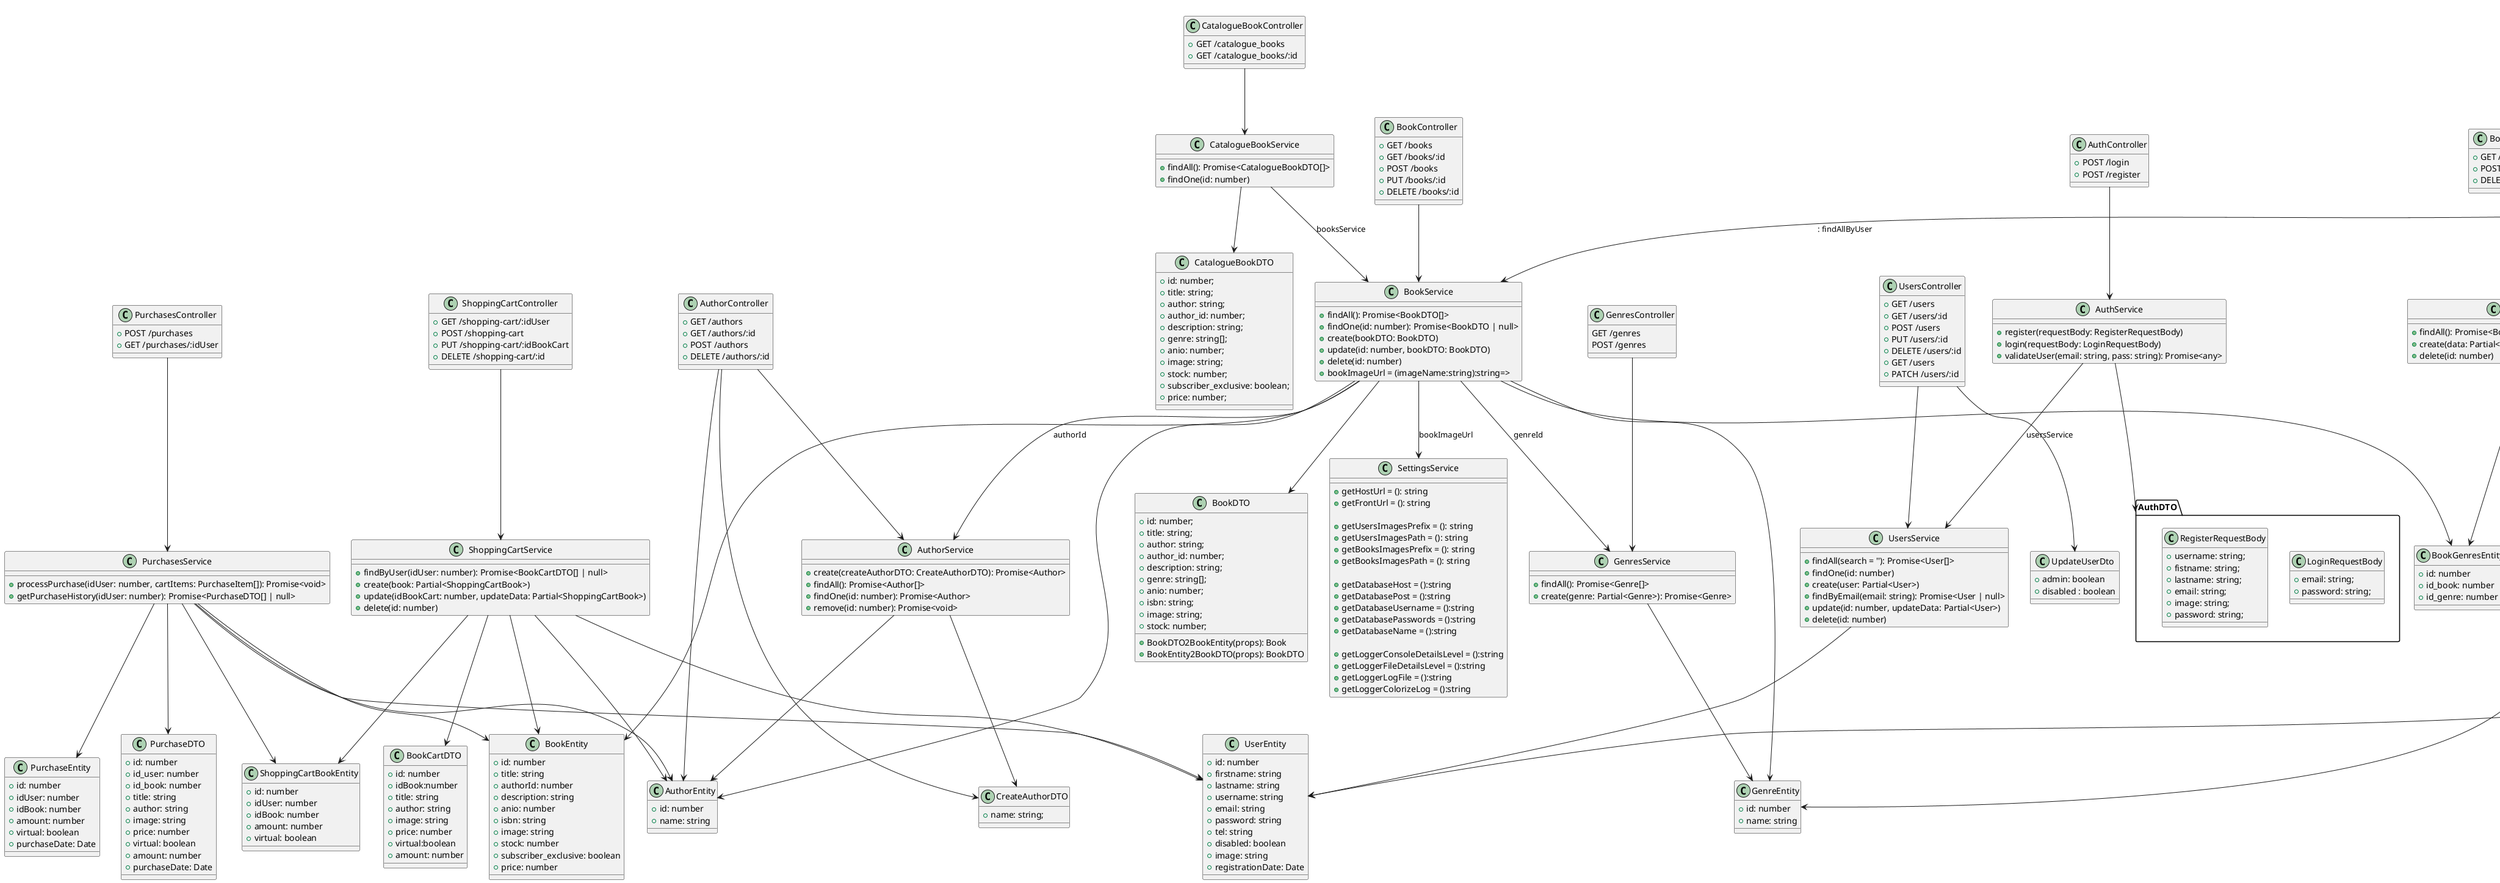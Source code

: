 @startuml Alejandria

'======================
' Entidades
'======================

class AuthorEntity {
  + id: number
  + name: string
}

class BookGenresEntity {
  + id: number
  + id_book: number
  + id_genre: number
}

class BookEntity {
  + id: number
  + title: string
  + authorId: number
  + description: string
  + anio: number
  + isbn: string
  + image: string
  + stock: number
  + subscriber_exclusive: boolean
  + price: number
}

class VirtualBookContent {
  + id: number
  + idBook: number
  + content: string
}

class UserVirtualBooks {
  + id: number
  + idUser: number
  + idBook: number
}

class ReviewEntity {
  + id: number
  + id_user: number
  + id_book: number
  + rating: number
  + comment: string
  + reviewDate: Date
}

class GenreEntity {
  + id: number
  + name: string
}

class PurchaseEntity {
  + id: number
  + idUser: number
  + idBook: number
  + amount: number
  + virtual: boolean
  + purchaseDate: Date
}

class ShoppingCartBookEntity {
  + id: number
  + idUser: number
  + idBook: number
  + amount: number
  + virtual: boolean
}

class UserEntity {
  + id: number
  + firstname: string
  + lastname: string
  + username: string
  + email: string
  + password: string
  + tel: string
  + disabled: boolean
  + image: string
  + registrationDate: Date
}


/'
SettingsService


VirtualBookContent
'/

'======================
' DTOs
'======================

package AuthDTO {
  class LoginRequestBody {
    + email: string;
    + password: string;
  }

  class RegisterRequestBody {
    + username: string;
    + fistname: string;
    + lastname: string;
    + email: string;
    + image: string;
    + password: string;
  }
}

class CreateAuthorDTO {
  + name: string;
}

class BookGenresDTO {
  + id_book: number;
  + name: string;
}

class BookDTO {
  + id: number;
  + title: string;
  + author: string;
  + author_id: number;
  + description: string;
  + genre: string[];
  + anio: number;
  + isbn: string;
  + image: string;
  + stock: number;
  + BookDTO2BookEntity(props): Book
  + BookEntity2BookDTO(props): BookDTO
}

class CatalogueBookDTO {
  + id: number;
  + title: string;
  + author: string;
  + author_id: number;
  + description: string;
  + genre: string[];
  + anio: number;
  + image: string;
  + stock: number;
  + subscriber_exclusive: boolean;
  + price: number;
}

class BookContentDTO {
  + idBook;
  + content: string;
}

class LibraryBookDTO {
  + id: number;
  + title: string;
  + author_id: number;
  + description: string;
  + isbn: string;
  + image: string;
}

class CreateUserVirtualBookDto {
  + idUser: number
  + idBook: number
}

class ReviewI {
  + id: number
  + id_user: number
  + id_book: number
  + username: string
  + comment: string
  + rating: number
  + reviewDate: string
}

class PurchaseDTO {
  + id: number
  + id_user: number
  + id_book: number
  + title: string
  + author: string
  + image: string
  + price: number
  + virtual: boolean
  + amount: number
  + purchaseDate: Date
}

class BookCartDTO {
  + id: number
  + idBook:number
  + title: string
  + author: string
  + image: string
  + price: number
  + virtual:boolean
  + amount: number
}

class UpdateUserDto {
  + admin: boolean
  + disabled : boolean
}

'======================
' Services
'======================

class AuthService {
  + register(requestBody: RegisterRequestBody)
  + login(requestBody: LoginRequestBody)
  + validateUser(email: string, pass: string): Promise<any>
}

class AuthorService {
  + create(createAuthorDTO: CreateAuthorDTO): Promise<Author>
  + findAll(): Promise<Author[]>
  + findOne(id: number): Promise<Author>
  + remove(id: number): Promise<void>
}

class BookGenresService {
  + findAll(): Promise<BookGenre[]>
  + create(data: Partial<BookGenreDto>): Promise<BookGenre>
  + delete(id: number)
}

class BookService {
  + findAll(): Promise<BookDTO[]>
  + findOne(id: number): Promise<BookDTO | null>
  + create(bookDTO: BookDTO)
  + update(id: number, bookDTO: BookDTO)
  + delete(id: number)
  + bookImageUrl = (imageName:string):string=>
}

class CatalogueBookService {
  + findAll(): Promise<CatalogueBookDTO[]>
  + findOne(id: number)
}

class BookContentService {
  + get(id:number): Promise<BookContentDTO|null>
  + create(bookContent: Partial<BookContentDTO>): Promise<BookContentDTO>
  + update(id:number, bookContent: BookContentDTO)
  + delete(id:number)
}

class LibraryBooksService {
  + findAllByUser(idUser: number): Promise<LibraryBookDTO[]>
  + create(userVirtualBook: { idUser: number, idBook: number }): Promise<UserVirtualBooks>
}

class BookReviewsService {
  + create(reviewData: Partial<ReviewI>): Promise<ReviewI>
  + findAll(): Promise<Review[]>
  + findOne(id: number): Promise<Review>
  + findReviewsByBookId(bookId: number): Promise<ReviewI[]>
  + update(id: number, reviewData: ReviewI)
  + remove(id: number): Promise<void>
}

class GenresService {
  + findAll(): Promise<Genre[]>
  + create(genre: Partial<Genre>): Promise<Genre>
}

class PurchasesService {
  + processPurchase(idUser: number, cartItems: PurchaseItem[]): Promise<void>
  + getPurchaseHistory(idUser: number): Promise<PurchaseDTO[] | null>
}

class ShoppingCartService {
  + findByUser(idUser: number): Promise<BookCartDTO[] | null>
  + create(book: Partial<ShoppingCartBook>)
  + update(idBookCart: number, updateData: Partial<ShoppingCartBook>)
  + delete(id: number)
}

class UsersService {
  + findAll(search = ''): Promise<User[]>
  + findOne(id: number)
  + create(user: Partial<User>)
  + findByEmail(email: string): Promise<User | null>
  + update(id: number, updateData: Partial<User>)
  + delete(id: number)
}

class SettingsService {
  + getHostUrl = (): string
  + getFrontUrl = (): string

  + getUsersImagesPrefix = (): string
  + getUsersImagesPath = (): string
  + getBooksImagesPrefix = (): string
  + getBooksImagesPath = (): string

  + getDatabaseHost = ():string
  + getDatabasePost = ():string
  + getDatabaseUsername = ():string
  + getDatabasePasswords = ():string
  + getDatabaseName = ():string

  + getLoggerConsoleDetailsLevel = ():string
  + getLoggerFileDetailsLevel = ():string
  + getLoggerLogFile = ():string
  + getLoggerColorizeLog = ():string
}

'======================
' Controllers
'======================

class AuthController {
  + POST /login
  + POST /register
}

class AuthorController {
  + GET /authors
  + GET /authors/:id
  + POST /authors
  + DELETE /authors/:id
}

class BookGenresController {
  + GET /book_genres
  + POST /book_genres
  + DELETE /book_genres/:id
}

class BookController {
  + GET /books
  + GET /books/:id
  + POST /books
  + PUT /books/:id
  + DELETE /books/:id
}

class CatalogueBookController {
  + GET /catalogue_books
  + GET /catalogue_books/:id
}

class BookContentController {
  + GET book/content/:id
  + POST book/content
  + PUT book/content/:id
  + DELETE book/content:id
}

class LibraryBooksController {
  + GET /library_books/:idUser
  + POST /library_books
}

class BookReviewsController {
  GET /reviews
  GET /reviews/:id
  GET /reviews/book/:bookId
  POST /reviews
  PUT /reviews/:id
  DELETE /reviews/:id
}

class GenresController {
  GET /genres
  POST /genres
}

class PurchasesController {
  + POST /purchases
  + GET /purchases/:idUser
}

class ShoppingCartController {
  + GET /shopping-cart/:idUser
  + POST /shopping-cart
  + PUT /shopping-cart/:idBookCart
  + DELETE /shopping-cart/:id
}

class UsersController {
  + GET /users
  + GET /users/:id
  + POST /users
  + PUT /users/:id
  + DELETE /users/:id
  + GET /users
  + PATCH /users/:id
}


'======================
' Parte con AppModule corto (faltan agregar mas imports y relaciones.).

class AppModule {
  + imports: AuthModule, UsersModule, AuthorModule, BooksModule, BookReviewsModule, GenresModule, BookGenresModule, ShoppingCartModule, CatalogueBooksModule, PurchasesModule, LibraryBooksModule, BookContentModule
}

AppModule --> AuthModule
AppModule --> UsersModule
AppModule --> AuthorModule
AppModule --> BooksModule
AppModule --> BookReviewsModule
AppModule --> BookGenresModule
AppModule --> GenresModule
AppModule --> ShoppingCartModule
AppModule --> CatalogueBooksModule
AppModule --> PurchasesModule
AppModule --> LibraryBooksModule
AppModule --> BookContentModule
' '======================


'======================
' Relaciones
'======================

AuthController --> AuthService
AuthService --> AuthDTO
' AuthService --> LoginRequestBody
' AuthService --> RegisterRequestBody

AuthorController --> AuthorService
AuthorController --> AuthorEntity
AuthorController --> CreateAuthorDTO
AuthorService --> AuthorEntity
AuthorService --> CreateAuthorDTO

BookGenresController --> BookGenresService
BookGenresService --> BookGenresEntity
BookGenresService --> BookGenresDTO
BookGenresService --> GenreEntity

BookController --> BookService
BookService --> BookEntity
BookService --> AuthorEntity
BookService --> GenreEntity
BookService --> BookGenresEntity
BookService --> BookDTO

CatalogueBookController --> CatalogueBookService
CatalogueBookService --> CatalogueBookDTO

BookContentController --> BookContentService
BookContentService --> VirtualBookContent
BookContentService --> BookContentDTO

LibraryBooksController --> LibraryBooksService
LibraryBooksService --> UserVirtualBooks
LibraryBooksService --> LibraryBookDTO

BookReviewsController --> BookReviewsService
LibraryBooksController --> CreateUserVirtualBookDto
BookReviewsService --> UserEntity
BookReviewsService --> ReviewEntity
BookReviewsService --> ReviewI

GenresController --> GenresService
GenresService --> GenreEntity

PurchasesController --> PurchasesService
PurchasesService --> PurchaseEntity
PurchasesService --> ShoppingCartBookEntity
PurchasesService --> BookEntity
PurchasesService --> UserEntity
PurchasesService --> AuthorEntity
PurchasesService --> PurchaseDTO

ShoppingCartController --> ShoppingCartService
ShoppingCartService --> ShoppingCartBookEntity
ShoppingCartService --> AuthorEntity
ShoppingCartService --> BookEntity
ShoppingCartService --> UserEntity
ShoppingCartService --> BookCartDTO


UsersController --> UsersService
UsersController --> UpdateUserDto
UsersService --> UserEntity



'EXTRAS
AuthService --> UsersService : usersService

BookService --> GenresService : genreId
BookService --> AuthorService : authorId
BookService --> SettingsService : bookImageUrl

CatalogueBookService --> BookService : booksService

LibraryBooksService --> BookService :: findAllByUser




@enduml

